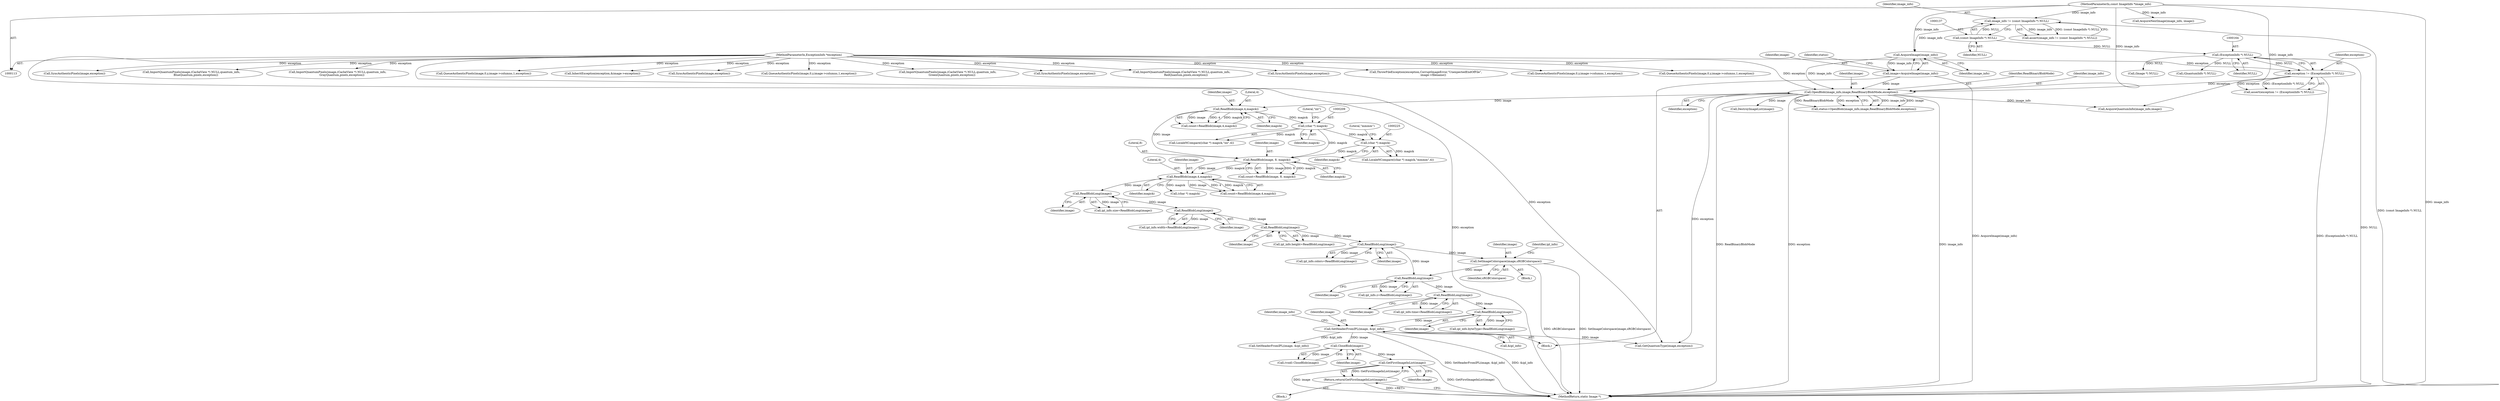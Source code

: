 digraph "0_ImageMagick_f6e9d0d9955e85bdd7540b251cd50d598dacc5e6_26@pointer" {
"1000449" [label="(Call,GetFirstImageInList(image))"];
"1000446" [label="(Call,CloseBlob(image))"];
"1000433" [label="(Call,SetHeaderFromIPL(image, &ipl_info))"];
"1000336" [label="(Call,ReadBlobLong(image))"];
"1000330" [label="(Call,ReadBlobLong(image))"];
"1000324" [label="(Call,ReadBlobLong(image))"];
"1000310" [label="(Call,SetImageColorspace(image,sRGBColorspace))"];
"1000301" [label="(Call,ReadBlobLong(image))"];
"1000280" [label="(Call,ReadBlobLong(image))"];
"1000274" [label="(Call,ReadBlobLong(image))"];
"1000268" [label="(Call,ReadBlobLong(image))"];
"1000248" [label="(Call,ReadBlob(image,4,magick))"];
"1000242" [label="(Call,ReadBlob(image, 8, magick))"];
"1000198" [label="(Call,ReadBlob(image,4,magick))"];
"1000178" [label="(Call,OpenBlob(image_info,image,ReadBinaryBlobMode,exception))"];
"1000174" [label="(Call,AcquireImage(image_info))"];
"1000134" [label="(Call,image_info != (const ImageInfo *) NULL)"];
"1000114" [label="(MethodParameterIn,const ImageInfo *image_info)"];
"1000136" [label="(Call,(const ImageInfo *) NULL)"];
"1000172" [label="(Call,image=AcquireImage(image_info))"];
"1000161" [label="(Call,exception != (ExceptionInfo *) NULL)"];
"1000115" [label="(MethodParameterIn,ExceptionInfo *exception)"];
"1000163" [label="(Call,(ExceptionInfo *) NULL)"];
"1000208" [label="(Call,(char *) magick)"];
"1000224" [label="(Call,(char *) magick)"];
"1000448" [label="(Return,return(GetFirstImageInList(image));)"];
"1000227" [label="(Literal,\"mmmm\")"];
"1000440" [label="(Identifier,image_info)"];
"1000320" [label="(Call,ipl_info.z=ReadBlobLong(image))"];
"1000593" [label="(Call,QueueAuthenticPixels(image,0,y,image->columns,1,exception))"];
"1000509" [label="(Call,InheritException(exception,&image->exception))"];
"1000463" [label="(Call,SetHeaderFromIPL(image, &ipl_info))"];
"1000240" [label="(Call,count=ReadBlob(image, 8, magick))"];
"1000161" [label="(Call,exception != (ExceptionInfo *) NULL)"];
"1000177" [label="(Identifier,status)"];
"1000276" [label="(Call,ipl_info.height=ReadBlobLong(image))"];
"1000281" [label="(Identifier,image)"];
"1000248" [label="(Call,ReadBlob(image,4,magick))"];
"1000207" [label="(Call,LocaleNCompare((char *) magick,\"iiii\",4))"];
"1000114" [label="(MethodParameterIn,const ImageInfo *image_info)"];
"1000251" [label="(Identifier,magick)"];
"1000172" [label="(Call,image=AcquireImage(image_info))"];
"1000458" [label="(Call,GetQuantumType(image,exception))"];
"1000447" [label="(Identifier,image)"];
"1000336" [label="(Call,ReadBlobLong(image))"];
"1000190" [label="(Call,DestroyImageList(image))"];
"1000810" [label="(Call,SyncAuthenticPixels(image,exception))"];
"1000193" [label="(Call,(Image *) NULL)"];
"1000176" [label="(Call,status=OpenBlob(image_info,image,ReadBinaryBlobMode,exception))"];
"1000182" [label="(Identifier,exception)"];
"1000526" [label="(Call,(QuantumInfo *) NULL)"];
"1000657" [label="(Call,QueueAuthenticPixels(image,0,y,image->columns,1,exception))"];
"1000211" [label="(Literal,\"iiii\")"];
"1000737" [label="(Call,ImportQuantumPixels(image,(CacheView *) NULL,quantum_info,\n          GreenQuantum,pixels,exception))"];
"1000433" [label="(Call,SetHeaderFromIPL(image, &ipl_info))"];
"1000622" [label="(Call,SyncAuthenticPixels(image,exception))"];
"1000162" [label="(Identifier,exception)"];
"1000200" [label="(Literal,4)"];
"1000444" [label="(Call,(void) CloseBlob(image))"];
"1000900" [label="(MethodReturn,static Image *)"];
"1000337" [label="(Identifier,image)"];
"1000250" [label="(Literal,4)"];
"1000160" [label="(Call,assert(exception != (ExceptionInfo *) NULL))"];
"1000326" [label="(Call,ipl_info.time=ReadBlobLong(image))"];
"1000165" [label="(Identifier,NULL)"];
"1000199" [label="(Identifier,image)"];
"1000255" [label="(Call,(char *) magick)"];
"1000675" [label="(Call,ImportQuantumPixels(image,(CacheView *) NULL,quantum_info,\n          RedQuantum,pixels,exception))"];
"1000268" [label="(Call,ReadBlobLong(image))"];
"1000274" [label="(Call,ReadBlobLong(image))"];
"1000280" [label="(Call,ReadBlobLong(image))"];
"1000443" [label="(Block,)"];
"1000249" [label="(Identifier,image)"];
"1000330" [label="(Call,ReadBlobLong(image))"];
"1000446" [label="(Call,CloseBlob(image))"];
"1000325" [label="(Identifier,image)"];
"1000301" [label="(Call,ReadBlobLong(image))"];
"1000322" [label="(Identifier,ipl_info)"];
"1000520" [label="(Call,AcquireQuantumInfo(image_info,image))"];
"1000226" [label="(Identifier,magick)"];
"1000748" [label="(Call,SyncAuthenticPixels(image,exception))"];
"1000830" [label="(Call,ThrowFileException(exception,CorruptImageError,\"UnexpectedEndOfFile\",\n                 image->filename))"];
"1000180" [label="(Identifier,image)"];
"1000181" [label="(Identifier,ReadBinaryBlobMode)"];
"1000244" [label="(Literal,8)"];
"1000243" [label="(Identifier,image)"];
"1000719" [label="(Call,QueueAuthenticPixels(image,0,y,image->columns,1,exception))"];
"1000449" [label="(Call,GetFirstImageInList(image))"];
"1000116" [label="(Block,)"];
"1000849" [label="(Call,AcquireNextImage(image_info, image))"];
"1000173" [label="(Identifier,image)"];
"1000115" [label="(MethodParameterIn,ExceptionInfo *exception)"];
"1000198" [label="(Call,ReadBlob(image,4,magick))"];
"1000781" [label="(Call,QueueAuthenticPixels(image,0,y,image->columns,1,exception))"];
"1000210" [label="(Identifier,magick)"];
"1000297" [label="(Call,ipl_info.colors=ReadBlobLong(image))"];
"1000312" [label="(Identifier,sRGBColorspace)"];
"1000331" [label="(Identifier,image)"];
"1000434" [label="(Identifier,image)"];
"1000135" [label="(Identifier,image_info)"];
"1000201" [label="(Identifier,magick)"];
"1000269" [label="(Identifier,image)"];
"1000448" [label="(Return,return(GetFirstImageInList(image));)"];
"1000246" [label="(Call,count=ReadBlob(image,4,magick))"];
"1000138" [label="(Identifier,NULL)"];
"1000309" [label="(Block,)"];
"1000245" [label="(Identifier,magick)"];
"1000450" [label="(Identifier,image)"];
"1000175" [label="(Identifier,image_info)"];
"1000208" [label="(Call,(char *) magick)"];
"1000275" [label="(Identifier,image)"];
"1000163" [label="(Call,(ExceptionInfo *) NULL)"];
"1000196" [label="(Call,count=ReadBlob(image,4,magick))"];
"1000302" [label="(Identifier,image)"];
"1000179" [label="(Identifier,image_info)"];
"1000686" [label="(Call,SyncAuthenticPixels(image,exception))"];
"1000224" [label="(Call,(char *) magick)"];
"1000174" [label="(Call,AcquireImage(image_info))"];
"1000311" [label="(Identifier,image)"];
"1000270" [label="(Call,ipl_info.width=ReadBlobLong(image))"];
"1000799" [label="(Call,ImportQuantumPixels(image,(CacheView *) NULL,quantum_info,\n          BlueQuantum,pixels,exception))"];
"1000178" [label="(Call,OpenBlob(image_info,image,ReadBinaryBlobMode,exception))"];
"1000324" [label="(Call,ReadBlobLong(image))"];
"1000435" [label="(Call,&ipl_info)"];
"1000242" [label="(Call,ReadBlob(image, 8, magick))"];
"1000264" [label="(Call,ipl_info.size=ReadBlobLong(image))"];
"1000332" [label="(Call,ipl_info.byteType=ReadBlobLong(image))"];
"1000310" [label="(Call,SetImageColorspace(image,sRGBColorspace))"];
"1000133" [label="(Call,assert(image_info != (const ImageInfo *) NULL))"];
"1000223" [label="(Call,LocaleNCompare((char *) magick,\"mmmm\",4))"];
"1000136" [label="(Call,(const ImageInfo *) NULL)"];
"1000611" [label="(Call,ImportQuantumPixels(image,(CacheView *) NULL,quantum_info,\n          GrayQuantum,pixels,exception))"];
"1000134" [label="(Call,image_info != (const ImageInfo *) NULL)"];
"1000449" -> "1000448"  [label="AST: "];
"1000449" -> "1000450"  [label="CFG: "];
"1000450" -> "1000449"  [label="AST: "];
"1000448" -> "1000449"  [label="CFG: "];
"1000449" -> "1000900"  [label="DDG: image"];
"1000449" -> "1000900"  [label="DDG: GetFirstImageInList(image)"];
"1000449" -> "1000448"  [label="DDG: GetFirstImageInList(image)"];
"1000446" -> "1000449"  [label="DDG: image"];
"1000446" -> "1000444"  [label="AST: "];
"1000446" -> "1000447"  [label="CFG: "];
"1000447" -> "1000446"  [label="AST: "];
"1000444" -> "1000446"  [label="CFG: "];
"1000446" -> "1000444"  [label="DDG: image"];
"1000433" -> "1000446"  [label="DDG: image"];
"1000433" -> "1000116"  [label="AST: "];
"1000433" -> "1000435"  [label="CFG: "];
"1000434" -> "1000433"  [label="AST: "];
"1000435" -> "1000433"  [label="AST: "];
"1000440" -> "1000433"  [label="CFG: "];
"1000433" -> "1000900"  [label="DDG: SetHeaderFromIPL(image, &ipl_info)"];
"1000433" -> "1000900"  [label="DDG: &ipl_info"];
"1000336" -> "1000433"  [label="DDG: image"];
"1000433" -> "1000458"  [label="DDG: image"];
"1000433" -> "1000463"  [label="DDG: &ipl_info"];
"1000336" -> "1000332"  [label="AST: "];
"1000336" -> "1000337"  [label="CFG: "];
"1000337" -> "1000336"  [label="AST: "];
"1000332" -> "1000336"  [label="CFG: "];
"1000336" -> "1000332"  [label="DDG: image"];
"1000330" -> "1000336"  [label="DDG: image"];
"1000330" -> "1000326"  [label="AST: "];
"1000330" -> "1000331"  [label="CFG: "];
"1000331" -> "1000330"  [label="AST: "];
"1000326" -> "1000330"  [label="CFG: "];
"1000330" -> "1000326"  [label="DDG: image"];
"1000324" -> "1000330"  [label="DDG: image"];
"1000324" -> "1000320"  [label="AST: "];
"1000324" -> "1000325"  [label="CFG: "];
"1000325" -> "1000324"  [label="AST: "];
"1000320" -> "1000324"  [label="CFG: "];
"1000324" -> "1000320"  [label="DDG: image"];
"1000310" -> "1000324"  [label="DDG: image"];
"1000301" -> "1000324"  [label="DDG: image"];
"1000310" -> "1000309"  [label="AST: "];
"1000310" -> "1000312"  [label="CFG: "];
"1000311" -> "1000310"  [label="AST: "];
"1000312" -> "1000310"  [label="AST: "];
"1000322" -> "1000310"  [label="CFG: "];
"1000310" -> "1000900"  [label="DDG: SetImageColorspace(image,sRGBColorspace)"];
"1000310" -> "1000900"  [label="DDG: sRGBColorspace"];
"1000301" -> "1000310"  [label="DDG: image"];
"1000301" -> "1000297"  [label="AST: "];
"1000301" -> "1000302"  [label="CFG: "];
"1000302" -> "1000301"  [label="AST: "];
"1000297" -> "1000301"  [label="CFG: "];
"1000301" -> "1000297"  [label="DDG: image"];
"1000280" -> "1000301"  [label="DDG: image"];
"1000280" -> "1000276"  [label="AST: "];
"1000280" -> "1000281"  [label="CFG: "];
"1000281" -> "1000280"  [label="AST: "];
"1000276" -> "1000280"  [label="CFG: "];
"1000280" -> "1000276"  [label="DDG: image"];
"1000274" -> "1000280"  [label="DDG: image"];
"1000274" -> "1000270"  [label="AST: "];
"1000274" -> "1000275"  [label="CFG: "];
"1000275" -> "1000274"  [label="AST: "];
"1000270" -> "1000274"  [label="CFG: "];
"1000274" -> "1000270"  [label="DDG: image"];
"1000268" -> "1000274"  [label="DDG: image"];
"1000268" -> "1000264"  [label="AST: "];
"1000268" -> "1000269"  [label="CFG: "];
"1000269" -> "1000268"  [label="AST: "];
"1000264" -> "1000268"  [label="CFG: "];
"1000268" -> "1000264"  [label="DDG: image"];
"1000248" -> "1000268"  [label="DDG: image"];
"1000248" -> "1000246"  [label="AST: "];
"1000248" -> "1000251"  [label="CFG: "];
"1000249" -> "1000248"  [label="AST: "];
"1000250" -> "1000248"  [label="AST: "];
"1000251" -> "1000248"  [label="AST: "];
"1000246" -> "1000248"  [label="CFG: "];
"1000248" -> "1000246"  [label="DDG: image"];
"1000248" -> "1000246"  [label="DDG: 4"];
"1000248" -> "1000246"  [label="DDG: magick"];
"1000242" -> "1000248"  [label="DDG: image"];
"1000242" -> "1000248"  [label="DDG: magick"];
"1000248" -> "1000255"  [label="DDG: magick"];
"1000242" -> "1000240"  [label="AST: "];
"1000242" -> "1000245"  [label="CFG: "];
"1000243" -> "1000242"  [label="AST: "];
"1000244" -> "1000242"  [label="AST: "];
"1000245" -> "1000242"  [label="AST: "];
"1000240" -> "1000242"  [label="CFG: "];
"1000242" -> "1000240"  [label="DDG: image"];
"1000242" -> "1000240"  [label="DDG: 8"];
"1000242" -> "1000240"  [label="DDG: magick"];
"1000198" -> "1000242"  [label="DDG: image"];
"1000208" -> "1000242"  [label="DDG: magick"];
"1000224" -> "1000242"  [label="DDG: magick"];
"1000198" -> "1000196"  [label="AST: "];
"1000198" -> "1000201"  [label="CFG: "];
"1000199" -> "1000198"  [label="AST: "];
"1000200" -> "1000198"  [label="AST: "];
"1000201" -> "1000198"  [label="AST: "];
"1000196" -> "1000198"  [label="CFG: "];
"1000198" -> "1000196"  [label="DDG: image"];
"1000198" -> "1000196"  [label="DDG: 4"];
"1000198" -> "1000196"  [label="DDG: magick"];
"1000178" -> "1000198"  [label="DDG: image"];
"1000198" -> "1000208"  [label="DDG: magick"];
"1000178" -> "1000176"  [label="AST: "];
"1000178" -> "1000182"  [label="CFG: "];
"1000179" -> "1000178"  [label="AST: "];
"1000180" -> "1000178"  [label="AST: "];
"1000181" -> "1000178"  [label="AST: "];
"1000182" -> "1000178"  [label="AST: "];
"1000176" -> "1000178"  [label="CFG: "];
"1000178" -> "1000900"  [label="DDG: exception"];
"1000178" -> "1000900"  [label="DDG: image_info"];
"1000178" -> "1000900"  [label="DDG: ReadBinaryBlobMode"];
"1000178" -> "1000176"  [label="DDG: image_info"];
"1000178" -> "1000176"  [label="DDG: image"];
"1000178" -> "1000176"  [label="DDG: ReadBinaryBlobMode"];
"1000178" -> "1000176"  [label="DDG: exception"];
"1000174" -> "1000178"  [label="DDG: image_info"];
"1000114" -> "1000178"  [label="DDG: image_info"];
"1000172" -> "1000178"  [label="DDG: image"];
"1000161" -> "1000178"  [label="DDG: exception"];
"1000115" -> "1000178"  [label="DDG: exception"];
"1000178" -> "1000190"  [label="DDG: image"];
"1000178" -> "1000458"  [label="DDG: exception"];
"1000178" -> "1000520"  [label="DDG: image_info"];
"1000174" -> "1000172"  [label="AST: "];
"1000174" -> "1000175"  [label="CFG: "];
"1000175" -> "1000174"  [label="AST: "];
"1000172" -> "1000174"  [label="CFG: "];
"1000174" -> "1000172"  [label="DDG: image_info"];
"1000134" -> "1000174"  [label="DDG: image_info"];
"1000114" -> "1000174"  [label="DDG: image_info"];
"1000134" -> "1000133"  [label="AST: "];
"1000134" -> "1000136"  [label="CFG: "];
"1000135" -> "1000134"  [label="AST: "];
"1000136" -> "1000134"  [label="AST: "];
"1000133" -> "1000134"  [label="CFG: "];
"1000134" -> "1000900"  [label="DDG: (const ImageInfo *) NULL"];
"1000134" -> "1000133"  [label="DDG: image_info"];
"1000134" -> "1000133"  [label="DDG: (const ImageInfo *) NULL"];
"1000114" -> "1000134"  [label="DDG: image_info"];
"1000136" -> "1000134"  [label="DDG: NULL"];
"1000114" -> "1000113"  [label="AST: "];
"1000114" -> "1000900"  [label="DDG: image_info"];
"1000114" -> "1000520"  [label="DDG: image_info"];
"1000114" -> "1000849"  [label="DDG: image_info"];
"1000136" -> "1000138"  [label="CFG: "];
"1000137" -> "1000136"  [label="AST: "];
"1000138" -> "1000136"  [label="AST: "];
"1000136" -> "1000163"  [label="DDG: NULL"];
"1000172" -> "1000116"  [label="AST: "];
"1000173" -> "1000172"  [label="AST: "];
"1000177" -> "1000172"  [label="CFG: "];
"1000172" -> "1000900"  [label="DDG: AcquireImage(image_info)"];
"1000161" -> "1000160"  [label="AST: "];
"1000161" -> "1000163"  [label="CFG: "];
"1000162" -> "1000161"  [label="AST: "];
"1000163" -> "1000161"  [label="AST: "];
"1000160" -> "1000161"  [label="CFG: "];
"1000161" -> "1000900"  [label="DDG: (ExceptionInfo *) NULL"];
"1000161" -> "1000160"  [label="DDG: exception"];
"1000161" -> "1000160"  [label="DDG: (ExceptionInfo *) NULL"];
"1000115" -> "1000161"  [label="DDG: exception"];
"1000163" -> "1000161"  [label="DDG: NULL"];
"1000115" -> "1000113"  [label="AST: "];
"1000115" -> "1000900"  [label="DDG: exception"];
"1000115" -> "1000458"  [label="DDG: exception"];
"1000115" -> "1000509"  [label="DDG: exception"];
"1000115" -> "1000593"  [label="DDG: exception"];
"1000115" -> "1000611"  [label="DDG: exception"];
"1000115" -> "1000622"  [label="DDG: exception"];
"1000115" -> "1000657"  [label="DDG: exception"];
"1000115" -> "1000675"  [label="DDG: exception"];
"1000115" -> "1000686"  [label="DDG: exception"];
"1000115" -> "1000719"  [label="DDG: exception"];
"1000115" -> "1000737"  [label="DDG: exception"];
"1000115" -> "1000748"  [label="DDG: exception"];
"1000115" -> "1000781"  [label="DDG: exception"];
"1000115" -> "1000799"  [label="DDG: exception"];
"1000115" -> "1000810"  [label="DDG: exception"];
"1000115" -> "1000830"  [label="DDG: exception"];
"1000163" -> "1000165"  [label="CFG: "];
"1000164" -> "1000163"  [label="AST: "];
"1000165" -> "1000163"  [label="AST: "];
"1000163" -> "1000900"  [label="DDG: NULL"];
"1000163" -> "1000193"  [label="DDG: NULL"];
"1000163" -> "1000526"  [label="DDG: NULL"];
"1000208" -> "1000207"  [label="AST: "];
"1000208" -> "1000210"  [label="CFG: "];
"1000209" -> "1000208"  [label="AST: "];
"1000210" -> "1000208"  [label="AST: "];
"1000211" -> "1000208"  [label="CFG: "];
"1000208" -> "1000207"  [label="DDG: magick"];
"1000208" -> "1000224"  [label="DDG: magick"];
"1000224" -> "1000223"  [label="AST: "];
"1000224" -> "1000226"  [label="CFG: "];
"1000225" -> "1000224"  [label="AST: "];
"1000226" -> "1000224"  [label="AST: "];
"1000227" -> "1000224"  [label="CFG: "];
"1000224" -> "1000223"  [label="DDG: magick"];
"1000448" -> "1000443"  [label="AST: "];
"1000900" -> "1000448"  [label="CFG: "];
"1000448" -> "1000900"  [label="DDG: <RET>"];
}

